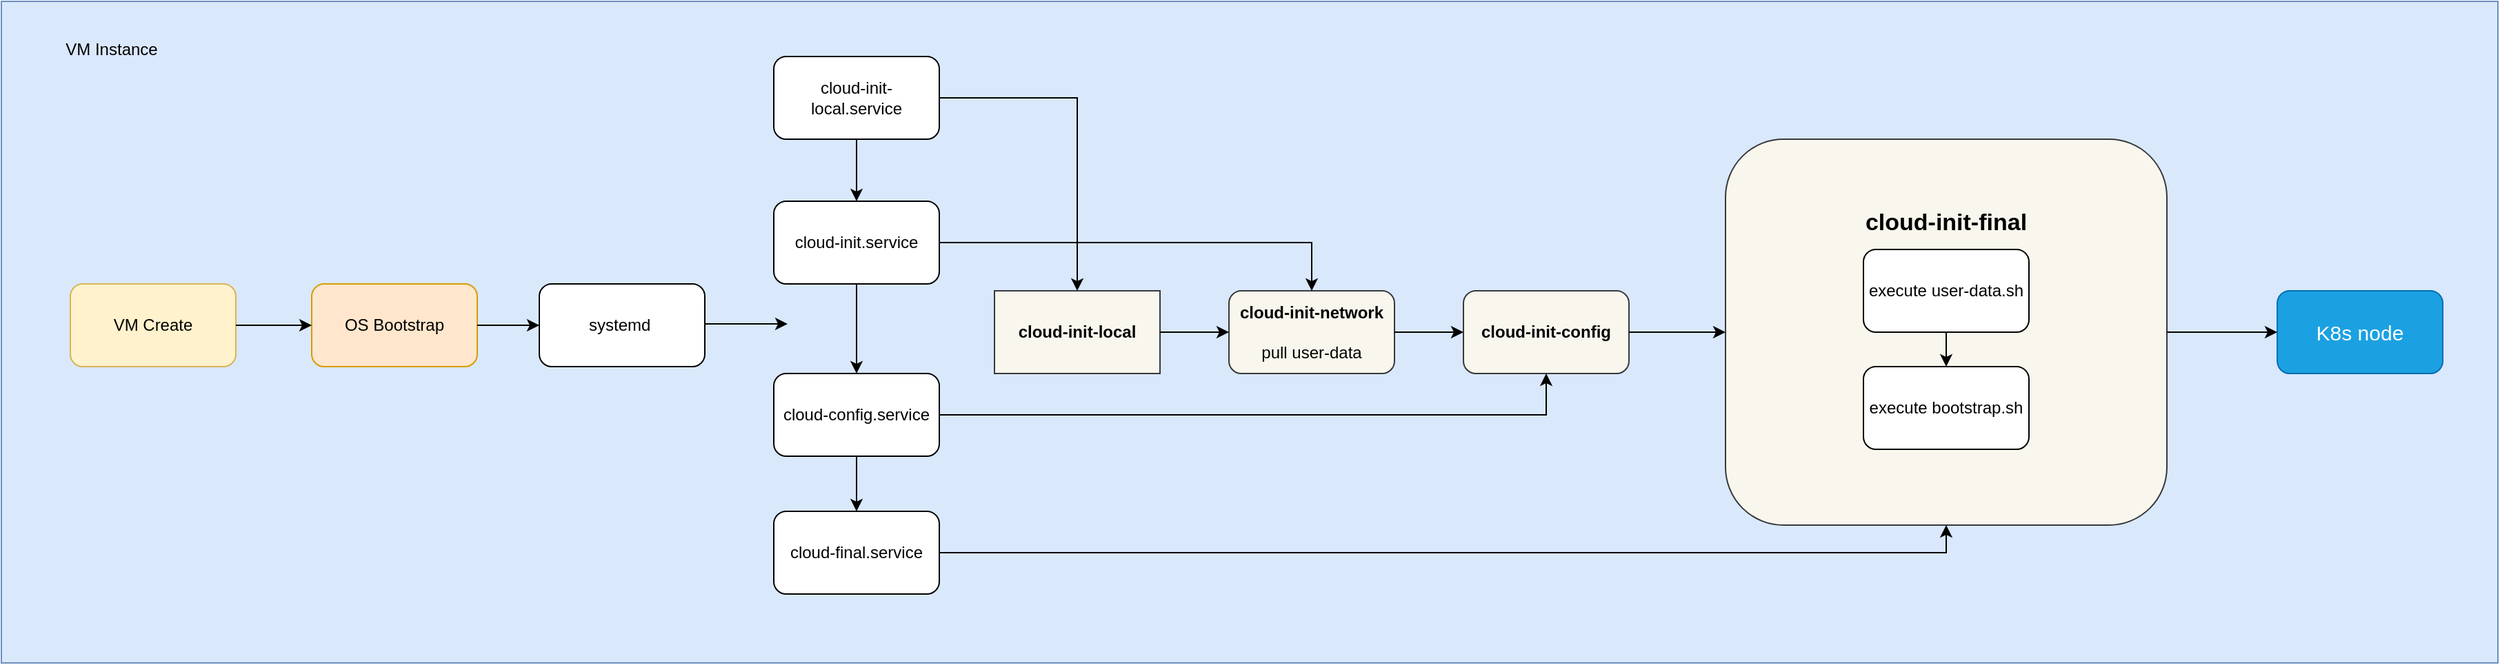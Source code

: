 <mxfile version="24.3.1" type="github">
  <diagram name="Page-1" id="2m4p-NGxySRV5O7pbfLp">
    <mxGraphModel dx="1193" dy="698" grid="1" gridSize="10" guides="1" tooltips="1" connect="1" arrows="1" fold="1" page="1" pageScale="1" pageWidth="850" pageHeight="1100" math="0" shadow="0">
      <root>
        <mxCell id="0" />
        <mxCell id="1" parent="0" />
        <mxCell id="WCQdlvTqCF50XwtWGXzx-1" value="" style="rounded=0;whiteSpace=wrap;html=1;fillColor=#dae8fc;strokeColor=#6c8ebf;" vertex="1" parent="1">
          <mxGeometry x="80" y="40" width="1810" height="480" as="geometry" />
        </mxCell>
        <mxCell id="WCQdlvTqCF50XwtWGXzx-2" value="VM Instance" style="text;html=1;align=center;verticalAlign=middle;whiteSpace=wrap;rounded=0;" vertex="1" parent="1">
          <mxGeometry x="80" y="40" width="160" height="70" as="geometry" />
        </mxCell>
        <mxCell id="WCQdlvTqCF50XwtWGXzx-3" value="VM Create" style="rounded=1;whiteSpace=wrap;html=1;fillColor=#fff2cc;strokeColor=#d6b656;" vertex="1" parent="1">
          <mxGeometry x="130" y="245" width="120" height="60" as="geometry" />
        </mxCell>
        <mxCell id="WCQdlvTqCF50XwtWGXzx-4" value="OS Bootstrap" style="rounded=1;whiteSpace=wrap;html=1;fillColor=#ffe6cc;strokeColor=#d79b00;" vertex="1" parent="1">
          <mxGeometry x="305" y="245" width="120" height="60" as="geometry" />
        </mxCell>
        <mxCell id="WCQdlvTqCF50XwtWGXzx-5" value="systemd&amp;nbsp;" style="rounded=1;whiteSpace=wrap;html=1;" vertex="1" parent="1">
          <mxGeometry x="470" y="245" width="120" height="60" as="geometry" />
        </mxCell>
        <mxCell id="WCQdlvTqCF50XwtWGXzx-6" value="cloud-init-local.service" style="rounded=1;whiteSpace=wrap;html=1;" vertex="1" parent="1">
          <mxGeometry x="640" y="80" width="120" height="60" as="geometry" />
        </mxCell>
        <mxCell id="WCQdlvTqCF50XwtWGXzx-7" value="" style="endArrow=classic;html=1;rounded=0;exitX=1;exitY=0.5;exitDx=0;exitDy=0;entryX=0;entryY=0.5;entryDx=0;entryDy=0;" edge="1" parent="1" source="WCQdlvTqCF50XwtWGXzx-3" target="WCQdlvTqCF50XwtWGXzx-4">
          <mxGeometry width="50" height="50" relative="1" as="geometry">
            <mxPoint x="500" y="340" as="sourcePoint" />
            <mxPoint x="310" y="280" as="targetPoint" />
          </mxGeometry>
        </mxCell>
        <mxCell id="WCQdlvTqCF50XwtWGXzx-8" value="" style="endArrow=classic;html=1;rounded=0;entryX=0;entryY=0.5;entryDx=0;entryDy=0;exitX=1;exitY=0.5;exitDx=0;exitDy=0;" edge="1" parent="1" source="WCQdlvTqCF50XwtWGXzx-4" target="WCQdlvTqCF50XwtWGXzx-5">
          <mxGeometry width="50" height="50" relative="1" as="geometry">
            <mxPoint x="430" y="275" as="sourcePoint" />
            <mxPoint x="315" y="285" as="targetPoint" />
          </mxGeometry>
        </mxCell>
        <mxCell id="WCQdlvTqCF50XwtWGXzx-9" value="cloud-init.service" style="rounded=1;whiteSpace=wrap;html=1;" vertex="1" parent="1">
          <mxGeometry x="640" y="185" width="120" height="60" as="geometry" />
        </mxCell>
        <mxCell id="WCQdlvTqCF50XwtWGXzx-10" value="cloud-config.service" style="rounded=1;whiteSpace=wrap;html=1;" vertex="1" parent="1">
          <mxGeometry x="640" y="310" width="120" height="60" as="geometry" />
        </mxCell>
        <mxCell id="WCQdlvTqCF50XwtWGXzx-11" value="cloud-final.service" style="rounded=1;whiteSpace=wrap;html=1;" vertex="1" parent="1">
          <mxGeometry x="640" y="410" width="120" height="60" as="geometry" />
        </mxCell>
        <mxCell id="WCQdlvTqCF50XwtWGXzx-13" value="" style="endArrow=classic;html=1;rounded=0;exitX=1;exitY=0.5;exitDx=0;exitDy=0;" edge="1" parent="1">
          <mxGeometry width="50" height="50" relative="1" as="geometry">
            <mxPoint x="590" y="274" as="sourcePoint" />
            <mxPoint x="650" y="274" as="targetPoint" />
          </mxGeometry>
        </mxCell>
        <mxCell id="WCQdlvTqCF50XwtWGXzx-16" value="" style="endArrow=classic;html=1;rounded=0;exitX=0.5;exitY=1;exitDx=0;exitDy=0;entryX=0.5;entryY=0;entryDx=0;entryDy=0;" edge="1" parent="1" source="WCQdlvTqCF50XwtWGXzx-6" target="WCQdlvTqCF50XwtWGXzx-9">
          <mxGeometry width="50" height="50" relative="1" as="geometry">
            <mxPoint x="710" y="330" as="sourcePoint" />
            <mxPoint x="760" y="280" as="targetPoint" />
          </mxGeometry>
        </mxCell>
        <mxCell id="WCQdlvTqCF50XwtWGXzx-17" value="" style="endArrow=classic;html=1;rounded=0;exitX=0.5;exitY=1;exitDx=0;exitDy=0;entryX=0.5;entryY=0;entryDx=0;entryDy=0;" edge="1" parent="1" source="WCQdlvTqCF50XwtWGXzx-9" target="WCQdlvTqCF50XwtWGXzx-10">
          <mxGeometry width="50" height="50" relative="1" as="geometry">
            <mxPoint x="710" y="330" as="sourcePoint" />
            <mxPoint x="760" y="280" as="targetPoint" />
          </mxGeometry>
        </mxCell>
        <mxCell id="WCQdlvTqCF50XwtWGXzx-18" value="" style="endArrow=classic;html=1;rounded=0;exitX=0.5;exitY=1;exitDx=0;exitDy=0;" edge="1" parent="1" source="WCQdlvTqCF50XwtWGXzx-10" target="WCQdlvTqCF50XwtWGXzx-11">
          <mxGeometry width="50" height="50" relative="1" as="geometry">
            <mxPoint x="710" y="255" as="sourcePoint" />
            <mxPoint x="710" y="320" as="targetPoint" />
          </mxGeometry>
        </mxCell>
        <mxCell id="WCQdlvTqCF50XwtWGXzx-19" value="cloud-init-local" style="rounded=0;whiteSpace=wrap;html=1;fontStyle=1;fillColor=#f9f7ed;strokeColor=#36393d;" vertex="1" parent="1">
          <mxGeometry x="800" y="250" width="120" height="60" as="geometry" />
        </mxCell>
        <mxCell id="WCQdlvTqCF50XwtWGXzx-20" value="&lt;b&gt;cloud-init-network&lt;/b&gt;&lt;div&gt;&lt;br&gt;&lt;/div&gt;&lt;div&gt;pull user-data&lt;/div&gt;" style="rounded=1;whiteSpace=wrap;html=1;fillColor=#f9f7ed;strokeColor=#36393d;" vertex="1" parent="1">
          <mxGeometry x="970" y="250" width="120" height="60" as="geometry" />
        </mxCell>
        <mxCell id="WCQdlvTqCF50XwtWGXzx-21" value="&lt;b&gt;cloud-init-config&lt;/b&gt;" style="rounded=1;whiteSpace=wrap;html=1;fillColor=#f9f7ed;strokeColor=#36393d;" vertex="1" parent="1">
          <mxGeometry x="1140" y="250" width="120" height="60" as="geometry" />
        </mxCell>
        <mxCell id="WCQdlvTqCF50XwtWGXzx-22" value="&lt;b&gt;&lt;font style=&quot;font-size: 17px;&quot;&gt;cloud-init-final&lt;/font&gt;&lt;/b&gt;&lt;div&gt;&lt;span style=&quot;font-size: 17px;&quot;&gt;&lt;b&gt;&lt;br&gt;&lt;/b&gt;&lt;/span&gt;&lt;/div&gt;&lt;div&gt;&lt;span style=&quot;font-size: 17px;&quot;&gt;&lt;b&gt;&lt;br&gt;&lt;/b&gt;&lt;/span&gt;&lt;div&gt;&lt;span style=&quot;font-size: 17px;&quot;&gt;&lt;b&gt;&lt;br&gt;&lt;/b&gt;&lt;/span&gt;&lt;/div&gt;&lt;div&gt;&lt;br&gt;&lt;/div&gt;&lt;div&gt;&lt;span style=&quot;font-size: 17px;&quot;&gt;&lt;b&gt;&lt;br&gt;&lt;/b&gt;&lt;/span&gt;&lt;/div&gt;&lt;div&gt;&lt;span style=&quot;font-size: 17px;&quot;&gt;&lt;b&gt;&lt;br&gt;&lt;/b&gt;&lt;/span&gt;&lt;/div&gt;&lt;div&gt;&lt;br&gt;&lt;/div&gt;&lt;div&gt;&lt;div&gt;&lt;br&gt;&lt;/div&gt;&lt;div&gt;&lt;br&gt;&lt;/div&gt;&lt;/div&gt;&lt;/div&gt;" style="rounded=1;whiteSpace=wrap;html=1;fillColor=#f9f7ed;strokeColor=#36393d;" vertex="1" parent="1">
          <mxGeometry x="1330" y="140" width="320" height="280" as="geometry" />
        </mxCell>
        <mxCell id="WCQdlvTqCF50XwtWGXzx-23" value="" style="endArrow=classic;html=1;rounded=0;exitX=1;exitY=0.5;exitDx=0;exitDy=0;entryX=0.5;entryY=0;entryDx=0;entryDy=0;" edge="1" parent="1" source="WCQdlvTqCF50XwtWGXzx-6" target="WCQdlvTqCF50XwtWGXzx-19">
          <mxGeometry width="50" height="50" relative="1" as="geometry">
            <mxPoint x="780" y="230" as="sourcePoint" />
            <mxPoint x="830" y="180" as="targetPoint" />
            <Array as="points">
              <mxPoint x="860" y="110" />
            </Array>
          </mxGeometry>
        </mxCell>
        <mxCell id="WCQdlvTqCF50XwtWGXzx-24" value="" style="endArrow=classic;html=1;rounded=0;exitX=1;exitY=0.5;exitDx=0;exitDy=0;entryX=0.5;entryY=0;entryDx=0;entryDy=0;" edge="1" parent="1" source="WCQdlvTqCF50XwtWGXzx-9" target="WCQdlvTqCF50XwtWGXzx-20">
          <mxGeometry width="50" height="50" relative="1" as="geometry">
            <mxPoint x="780" y="230" as="sourcePoint" />
            <mxPoint x="830" y="180" as="targetPoint" />
            <Array as="points">
              <mxPoint x="1030" y="215" />
            </Array>
          </mxGeometry>
        </mxCell>
        <mxCell id="WCQdlvTqCF50XwtWGXzx-25" value="" style="endArrow=classic;html=1;rounded=0;exitX=1;exitY=0.5;exitDx=0;exitDy=0;entryX=0.5;entryY=1;entryDx=0;entryDy=0;" edge="1" parent="1" source="WCQdlvTqCF50XwtWGXzx-10" target="WCQdlvTqCF50XwtWGXzx-21">
          <mxGeometry width="50" height="50" relative="1" as="geometry">
            <mxPoint x="860" y="260" as="sourcePoint" />
            <mxPoint x="910" y="210" as="targetPoint" />
            <Array as="points">
              <mxPoint x="1200" y="340" />
            </Array>
          </mxGeometry>
        </mxCell>
        <mxCell id="WCQdlvTqCF50XwtWGXzx-27" value="" style="endArrow=classic;html=1;rounded=0;exitX=1;exitY=0.5;exitDx=0;exitDy=0;entryX=0;entryY=0.5;entryDx=0;entryDy=0;" edge="1" parent="1" source="WCQdlvTqCF50XwtWGXzx-19" target="WCQdlvTqCF50XwtWGXzx-20">
          <mxGeometry width="50" height="50" relative="1" as="geometry">
            <mxPoint x="910" y="320" as="sourcePoint" />
            <mxPoint x="960" y="270" as="targetPoint" />
          </mxGeometry>
        </mxCell>
        <mxCell id="WCQdlvTqCF50XwtWGXzx-29" value="" style="endArrow=classic;html=1;rounded=0;entryX=0;entryY=0.5;entryDx=0;entryDy=0;" edge="1" parent="1" target="WCQdlvTqCF50XwtWGXzx-21">
          <mxGeometry width="50" height="50" relative="1" as="geometry">
            <mxPoint x="1090" y="280" as="sourcePoint" />
            <mxPoint x="980" y="230" as="targetPoint" />
          </mxGeometry>
        </mxCell>
        <mxCell id="WCQdlvTqCF50XwtWGXzx-30" value="" style="endArrow=classic;html=1;rounded=0;entryX=0;entryY=0.5;entryDx=0;entryDy=0;" edge="1" parent="1" target="WCQdlvTqCF50XwtWGXzx-22">
          <mxGeometry width="50" height="50" relative="1" as="geometry">
            <mxPoint x="1260" y="280" as="sourcePoint" />
            <mxPoint x="1150" y="290" as="targetPoint" />
          </mxGeometry>
        </mxCell>
        <mxCell id="WCQdlvTqCF50XwtWGXzx-32" value="execute user-data.sh" style="rounded=1;whiteSpace=wrap;html=1;" vertex="1" parent="1">
          <mxGeometry x="1430" y="220" width="120" height="60" as="geometry" />
        </mxCell>
        <mxCell id="WCQdlvTqCF50XwtWGXzx-33" value="execute bootstrap.sh" style="rounded=1;whiteSpace=wrap;html=1;" vertex="1" parent="1">
          <mxGeometry x="1430" y="305" width="120" height="60" as="geometry" />
        </mxCell>
        <mxCell id="WCQdlvTqCF50XwtWGXzx-35" value="" style="endArrow=classic;html=1;rounded=0;exitX=0.5;exitY=1;exitDx=0;exitDy=0;entryX=0.5;entryY=0;entryDx=0;entryDy=0;" edge="1" parent="1" source="WCQdlvTqCF50XwtWGXzx-32" target="WCQdlvTqCF50XwtWGXzx-33">
          <mxGeometry width="50" height="50" relative="1" as="geometry">
            <mxPoint x="1320" y="300" as="sourcePoint" />
            <mxPoint x="1370" y="250" as="targetPoint" />
          </mxGeometry>
        </mxCell>
        <mxCell id="WCQdlvTqCF50XwtWGXzx-37" value="" style="endArrow=classic;html=1;rounded=0;exitX=1;exitY=0.5;exitDx=0;exitDy=0;entryX=0.5;entryY=1;entryDx=0;entryDy=0;" edge="1" parent="1" source="WCQdlvTqCF50XwtWGXzx-11" target="WCQdlvTqCF50XwtWGXzx-22">
          <mxGeometry width="50" height="50" relative="1" as="geometry">
            <mxPoint x="1090" y="250" as="sourcePoint" />
            <mxPoint x="1140" y="200" as="targetPoint" />
            <Array as="points">
              <mxPoint x="1490" y="440" />
            </Array>
          </mxGeometry>
        </mxCell>
        <mxCell id="WCQdlvTqCF50XwtWGXzx-38" value="&lt;font style=&quot;font-size: 15px;&quot;&gt;K8s node&lt;/font&gt;" style="rounded=1;whiteSpace=wrap;html=1;fillColor=#1ba1e2;fontColor=#ffffff;strokeColor=#006EAF;" vertex="1" parent="1">
          <mxGeometry x="1730" y="250" width="120" height="60" as="geometry" />
        </mxCell>
        <mxCell id="WCQdlvTqCF50XwtWGXzx-39" value="" style="endArrow=classic;html=1;rounded=0;exitX=1;exitY=0.5;exitDx=0;exitDy=0;entryX=0;entryY=0.5;entryDx=0;entryDy=0;" edge="1" parent="1" source="WCQdlvTqCF50XwtWGXzx-22" target="WCQdlvTqCF50XwtWGXzx-38">
          <mxGeometry width="50" height="50" relative="1" as="geometry">
            <mxPoint x="1440" y="310" as="sourcePoint" />
            <mxPoint x="1490" y="260" as="targetPoint" />
          </mxGeometry>
        </mxCell>
      </root>
    </mxGraphModel>
  </diagram>
</mxfile>
